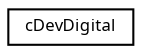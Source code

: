 digraph "Graphical Class Hierarchy"
{
  edge [fontname="Sans",fontsize="8",labelfontname="Sans",labelfontsize="8"];
  node [fontname="Sans",fontsize="8",shape=record];
  rankdir="LR";
  Node1 [label="cDevDigital",height=0.2,width=0.4,color="black", fillcolor="white", style="filled",URL="$classc_dev_digital.html",tooltip="Access to a digital GPIO port pin. "];
}
